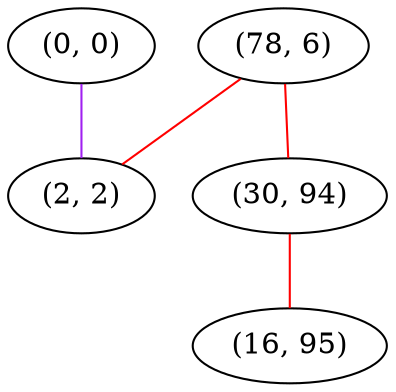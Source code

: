 graph "" {
"(0, 0)";
"(78, 6)";
"(30, 94)";
"(16, 95)";
"(2, 2)";
"(0, 0)" -- "(2, 2)"  [color=purple, key=0, weight=4];
"(78, 6)" -- "(30, 94)"  [color=red, key=0, weight=1];
"(78, 6)" -- "(2, 2)"  [color=red, key=0, weight=1];
"(30, 94)" -- "(16, 95)"  [color=red, key=0, weight=1];
}
